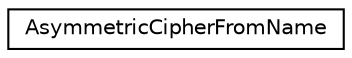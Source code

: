 digraph "Graphical Class Hierarchy"
{
 // LATEX_PDF_SIZE
  edge [fontname="Helvetica",fontsize="10",labelfontname="Helvetica",labelfontsize="10"];
  node [fontname="Helvetica",fontsize="10",shape=record];
  rankdir="LR";
  Node0 [label="AsymmetricCipherFromName",height=0.2,width=0.4,color="black", fillcolor="white", style="filled",URL="$class_asymmetric_cipher_from_name.html",tooltip="Get an asymmetric cipher instance from it's enumeration name."];
}
